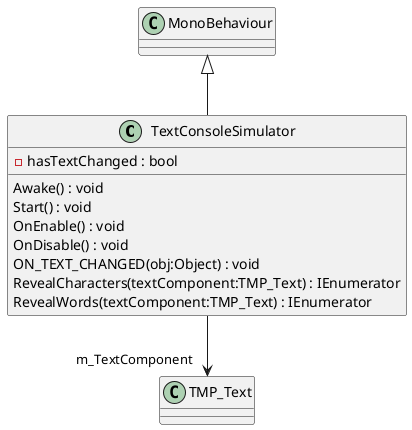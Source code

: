 @startuml
class TextConsoleSimulator {
    - hasTextChanged : bool
    Awake() : void
    Start() : void
    OnEnable() : void
    OnDisable() : void
    ON_TEXT_CHANGED(obj:Object) : void
    RevealCharacters(textComponent:TMP_Text) : IEnumerator
    RevealWords(textComponent:TMP_Text) : IEnumerator
}
MonoBehaviour <|-- TextConsoleSimulator
TextConsoleSimulator --> "m_TextComponent" TMP_Text
@enduml
